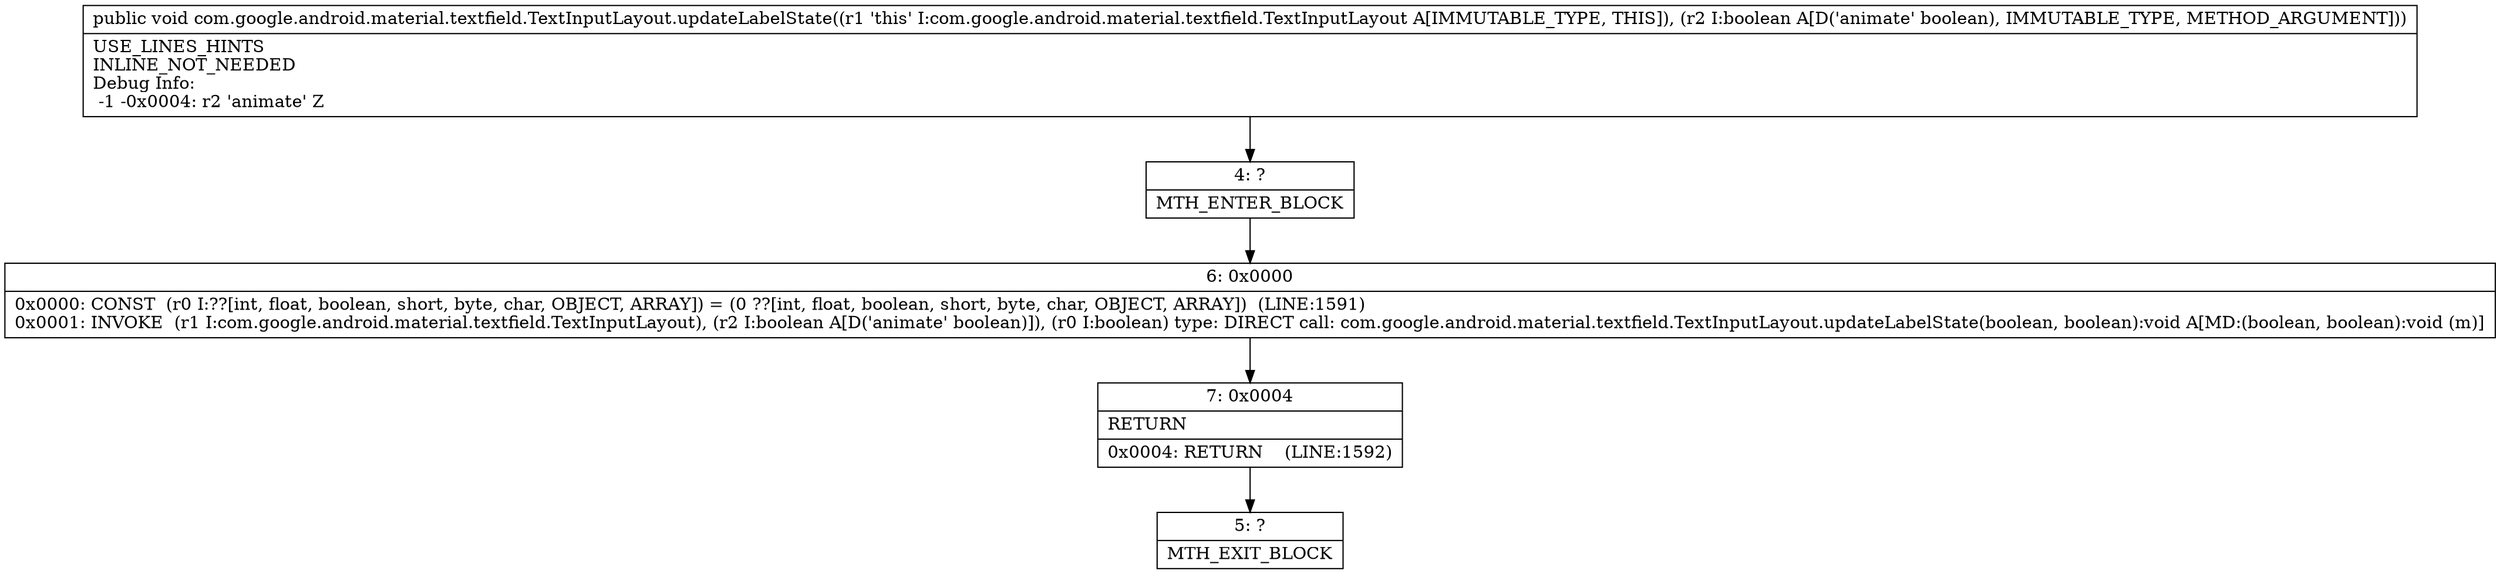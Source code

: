 digraph "CFG forcom.google.android.material.textfield.TextInputLayout.updateLabelState(Z)V" {
Node_4 [shape=record,label="{4\:\ ?|MTH_ENTER_BLOCK\l}"];
Node_6 [shape=record,label="{6\:\ 0x0000|0x0000: CONST  (r0 I:??[int, float, boolean, short, byte, char, OBJECT, ARRAY]) = (0 ??[int, float, boolean, short, byte, char, OBJECT, ARRAY])  (LINE:1591)\l0x0001: INVOKE  (r1 I:com.google.android.material.textfield.TextInputLayout), (r2 I:boolean A[D('animate' boolean)]), (r0 I:boolean) type: DIRECT call: com.google.android.material.textfield.TextInputLayout.updateLabelState(boolean, boolean):void A[MD:(boolean, boolean):void (m)]\l}"];
Node_7 [shape=record,label="{7\:\ 0x0004|RETURN\l|0x0004: RETURN    (LINE:1592)\l}"];
Node_5 [shape=record,label="{5\:\ ?|MTH_EXIT_BLOCK\l}"];
MethodNode[shape=record,label="{public void com.google.android.material.textfield.TextInputLayout.updateLabelState((r1 'this' I:com.google.android.material.textfield.TextInputLayout A[IMMUTABLE_TYPE, THIS]), (r2 I:boolean A[D('animate' boolean), IMMUTABLE_TYPE, METHOD_ARGUMENT]))  | USE_LINES_HINTS\lINLINE_NOT_NEEDED\lDebug Info:\l  \-1 \-0x0004: r2 'animate' Z\l}"];
MethodNode -> Node_4;Node_4 -> Node_6;
Node_6 -> Node_7;
Node_7 -> Node_5;
}

